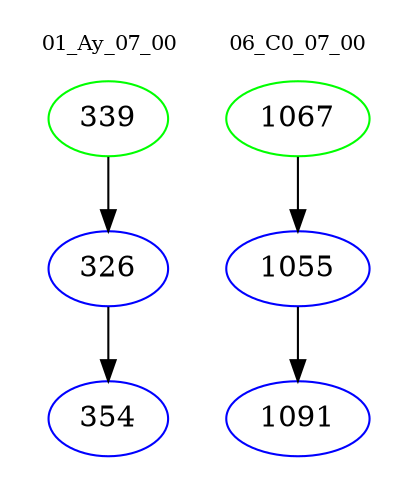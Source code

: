 digraph{
subgraph cluster_0 {
color = white
label = "01_Ay_07_00";
fontsize=10;
T0_339 [label="339", color="green"]
T0_339 -> T0_326 [color="black"]
T0_326 [label="326", color="blue"]
T0_326 -> T0_354 [color="black"]
T0_354 [label="354", color="blue"]
}
subgraph cluster_1 {
color = white
label = "06_C0_07_00";
fontsize=10;
T1_1067 [label="1067", color="green"]
T1_1067 -> T1_1055 [color="black"]
T1_1055 [label="1055", color="blue"]
T1_1055 -> T1_1091 [color="black"]
T1_1091 [label="1091", color="blue"]
}
}

